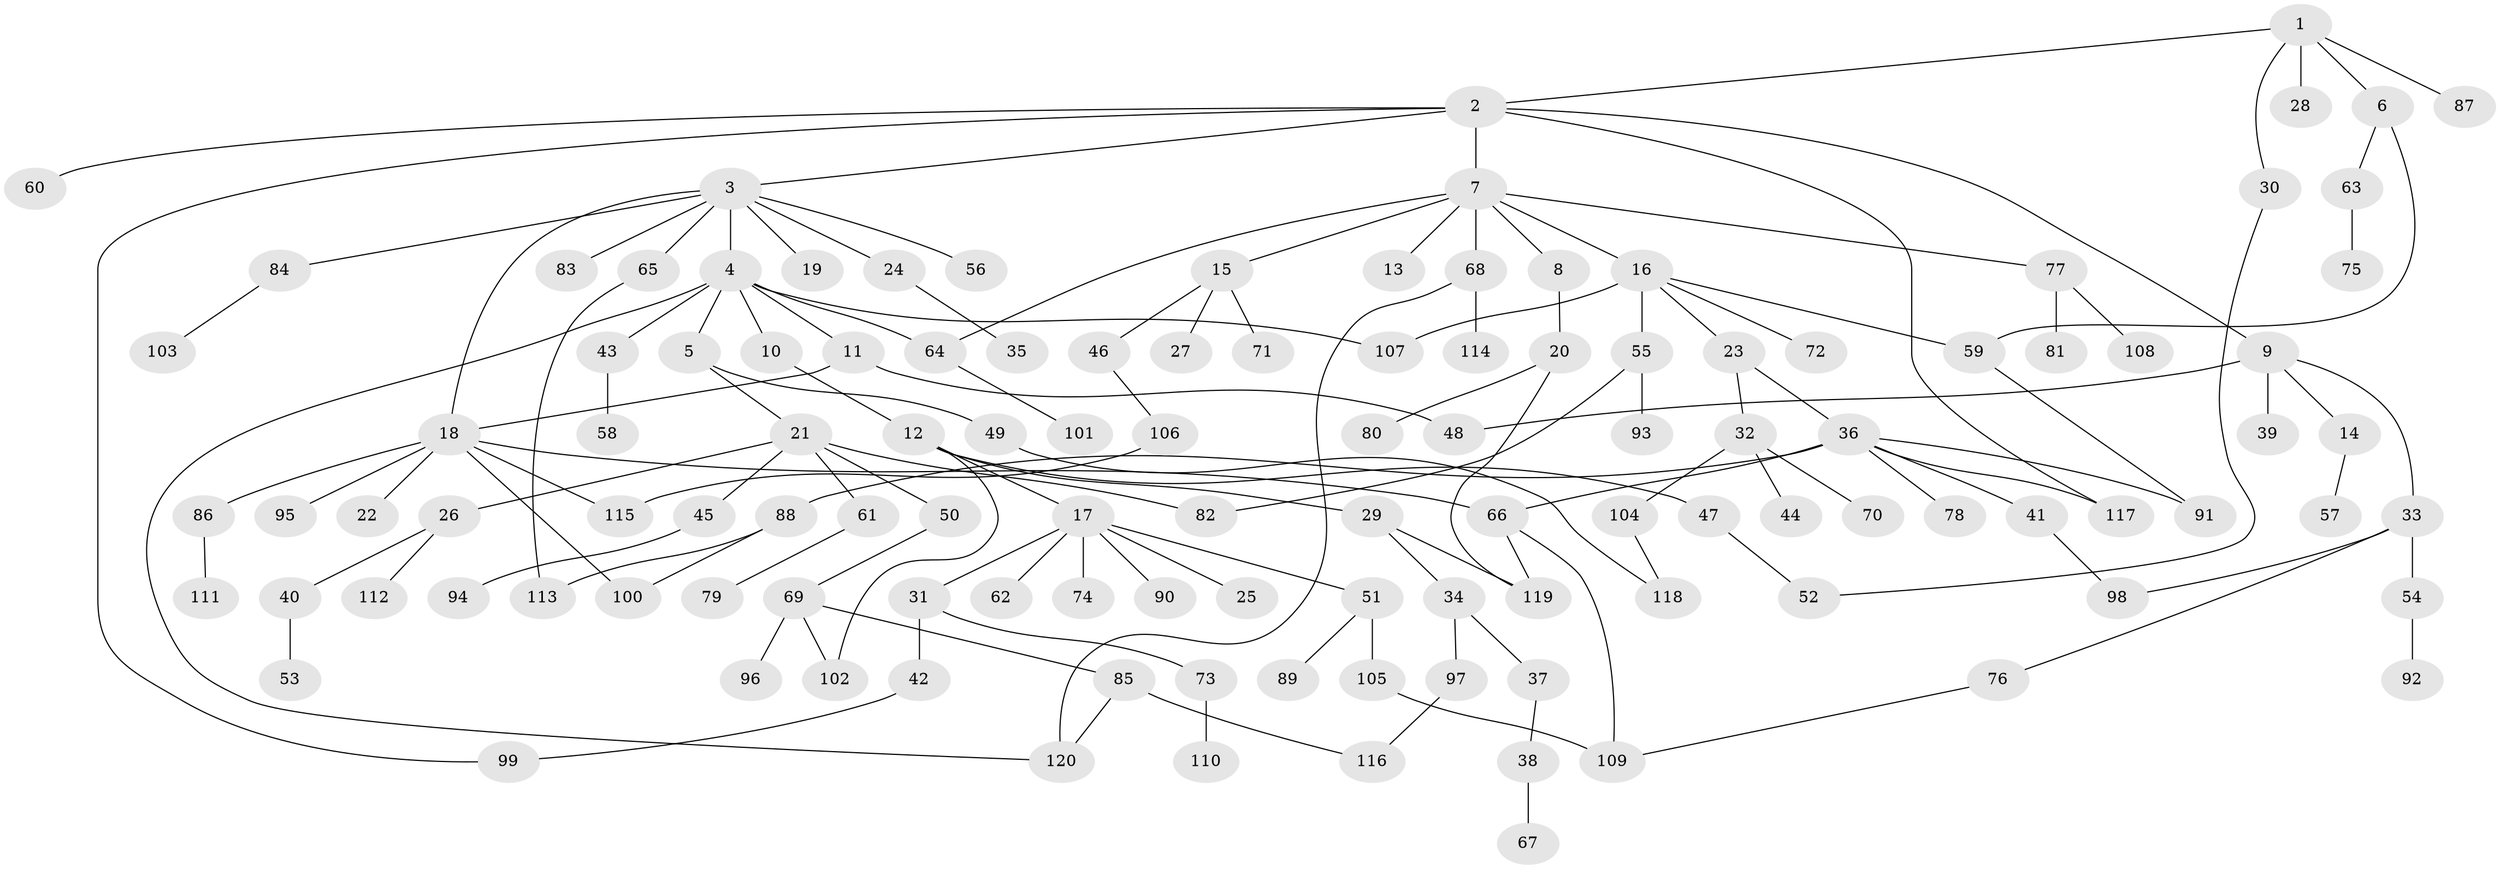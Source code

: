 // Generated by graph-tools (version 1.1) at 2025/13/03/09/25 04:13:22]
// undirected, 120 vertices, 143 edges
graph export_dot {
graph [start="1"]
  node [color=gray90,style=filled];
  1;
  2;
  3;
  4;
  5;
  6;
  7;
  8;
  9;
  10;
  11;
  12;
  13;
  14;
  15;
  16;
  17;
  18;
  19;
  20;
  21;
  22;
  23;
  24;
  25;
  26;
  27;
  28;
  29;
  30;
  31;
  32;
  33;
  34;
  35;
  36;
  37;
  38;
  39;
  40;
  41;
  42;
  43;
  44;
  45;
  46;
  47;
  48;
  49;
  50;
  51;
  52;
  53;
  54;
  55;
  56;
  57;
  58;
  59;
  60;
  61;
  62;
  63;
  64;
  65;
  66;
  67;
  68;
  69;
  70;
  71;
  72;
  73;
  74;
  75;
  76;
  77;
  78;
  79;
  80;
  81;
  82;
  83;
  84;
  85;
  86;
  87;
  88;
  89;
  90;
  91;
  92;
  93;
  94;
  95;
  96;
  97;
  98;
  99;
  100;
  101;
  102;
  103;
  104;
  105;
  106;
  107;
  108;
  109;
  110;
  111;
  112;
  113;
  114;
  115;
  116;
  117;
  118;
  119;
  120;
  1 -- 2;
  1 -- 6;
  1 -- 28;
  1 -- 30;
  1 -- 87;
  2 -- 3;
  2 -- 7;
  2 -- 9;
  2 -- 60;
  2 -- 99;
  2 -- 117;
  3 -- 4;
  3 -- 19;
  3 -- 24;
  3 -- 56;
  3 -- 65;
  3 -- 83;
  3 -- 84;
  3 -- 18;
  4 -- 5;
  4 -- 10;
  4 -- 11;
  4 -- 43;
  4 -- 107;
  4 -- 64;
  4 -- 120;
  5 -- 21;
  5 -- 49;
  6 -- 59;
  6 -- 63;
  7 -- 8;
  7 -- 13;
  7 -- 15;
  7 -- 16;
  7 -- 64;
  7 -- 68;
  7 -- 77;
  8 -- 20;
  9 -- 14;
  9 -- 33;
  9 -- 39;
  9 -- 48;
  10 -- 12;
  11 -- 18;
  11 -- 48;
  12 -- 17;
  12 -- 29;
  12 -- 47;
  12 -- 102;
  14 -- 57;
  15 -- 27;
  15 -- 46;
  15 -- 71;
  16 -- 23;
  16 -- 55;
  16 -- 72;
  16 -- 107;
  16 -- 59;
  17 -- 25;
  17 -- 31;
  17 -- 51;
  17 -- 62;
  17 -- 74;
  17 -- 90;
  18 -- 22;
  18 -- 66;
  18 -- 86;
  18 -- 95;
  18 -- 100;
  18 -- 115;
  20 -- 80;
  20 -- 119;
  21 -- 26;
  21 -- 45;
  21 -- 50;
  21 -- 61;
  21 -- 82;
  23 -- 32;
  23 -- 36;
  24 -- 35;
  26 -- 40;
  26 -- 112;
  29 -- 34;
  29 -- 119;
  30 -- 52;
  31 -- 42;
  31 -- 73;
  32 -- 44;
  32 -- 70;
  32 -- 104;
  33 -- 54;
  33 -- 76;
  33 -- 98;
  34 -- 37;
  34 -- 97;
  36 -- 41;
  36 -- 78;
  36 -- 88;
  36 -- 91;
  36 -- 117;
  36 -- 66;
  37 -- 38;
  38 -- 67;
  40 -- 53;
  41 -- 98;
  42 -- 99;
  43 -- 58;
  45 -- 94;
  46 -- 106;
  47 -- 52;
  49 -- 118;
  50 -- 69;
  51 -- 89;
  51 -- 105;
  54 -- 92;
  55 -- 82;
  55 -- 93;
  59 -- 91;
  61 -- 79;
  63 -- 75;
  64 -- 101;
  65 -- 113;
  66 -- 119;
  66 -- 109;
  68 -- 114;
  68 -- 120;
  69 -- 85;
  69 -- 96;
  69 -- 102;
  73 -- 110;
  76 -- 109;
  77 -- 81;
  77 -- 108;
  84 -- 103;
  85 -- 120;
  85 -- 116;
  86 -- 111;
  88 -- 113;
  88 -- 100;
  97 -- 116;
  104 -- 118;
  105 -- 109;
  106 -- 115;
}
